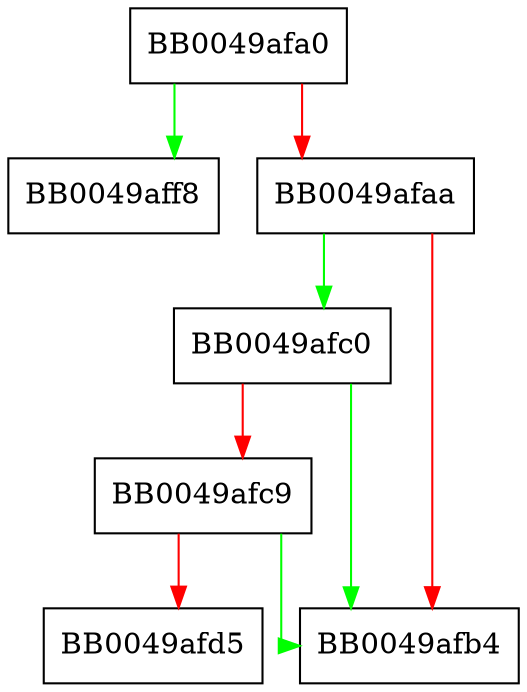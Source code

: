 digraph ssl_clear_bad_session {
  node [shape="box"];
  graph [splines=ortho];
  BB0049afa0 -> BB0049aff8 [color="green"];
  BB0049afa0 -> BB0049afaa [color="red"];
  BB0049afaa -> BB0049afc0 [color="green"];
  BB0049afaa -> BB0049afb4 [color="red"];
  BB0049afc0 -> BB0049afb4 [color="green"];
  BB0049afc0 -> BB0049afc9 [color="red"];
  BB0049afc9 -> BB0049afb4 [color="green"];
  BB0049afc9 -> BB0049afd5 [color="red"];
}